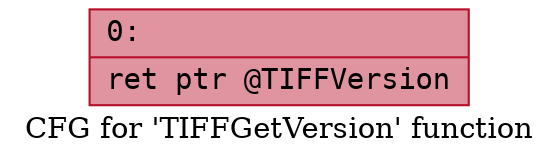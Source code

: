 digraph "CFG for 'TIFFGetVersion' function" {
	label="CFG for 'TIFFGetVersion' function";

	Node0x600000a05e50 [shape=record,color="#b70d28ff", style=filled, fillcolor="#b70d2870" fontname="Courier",label="{0:\l|  ret ptr @TIFFVersion\l}"];
}
